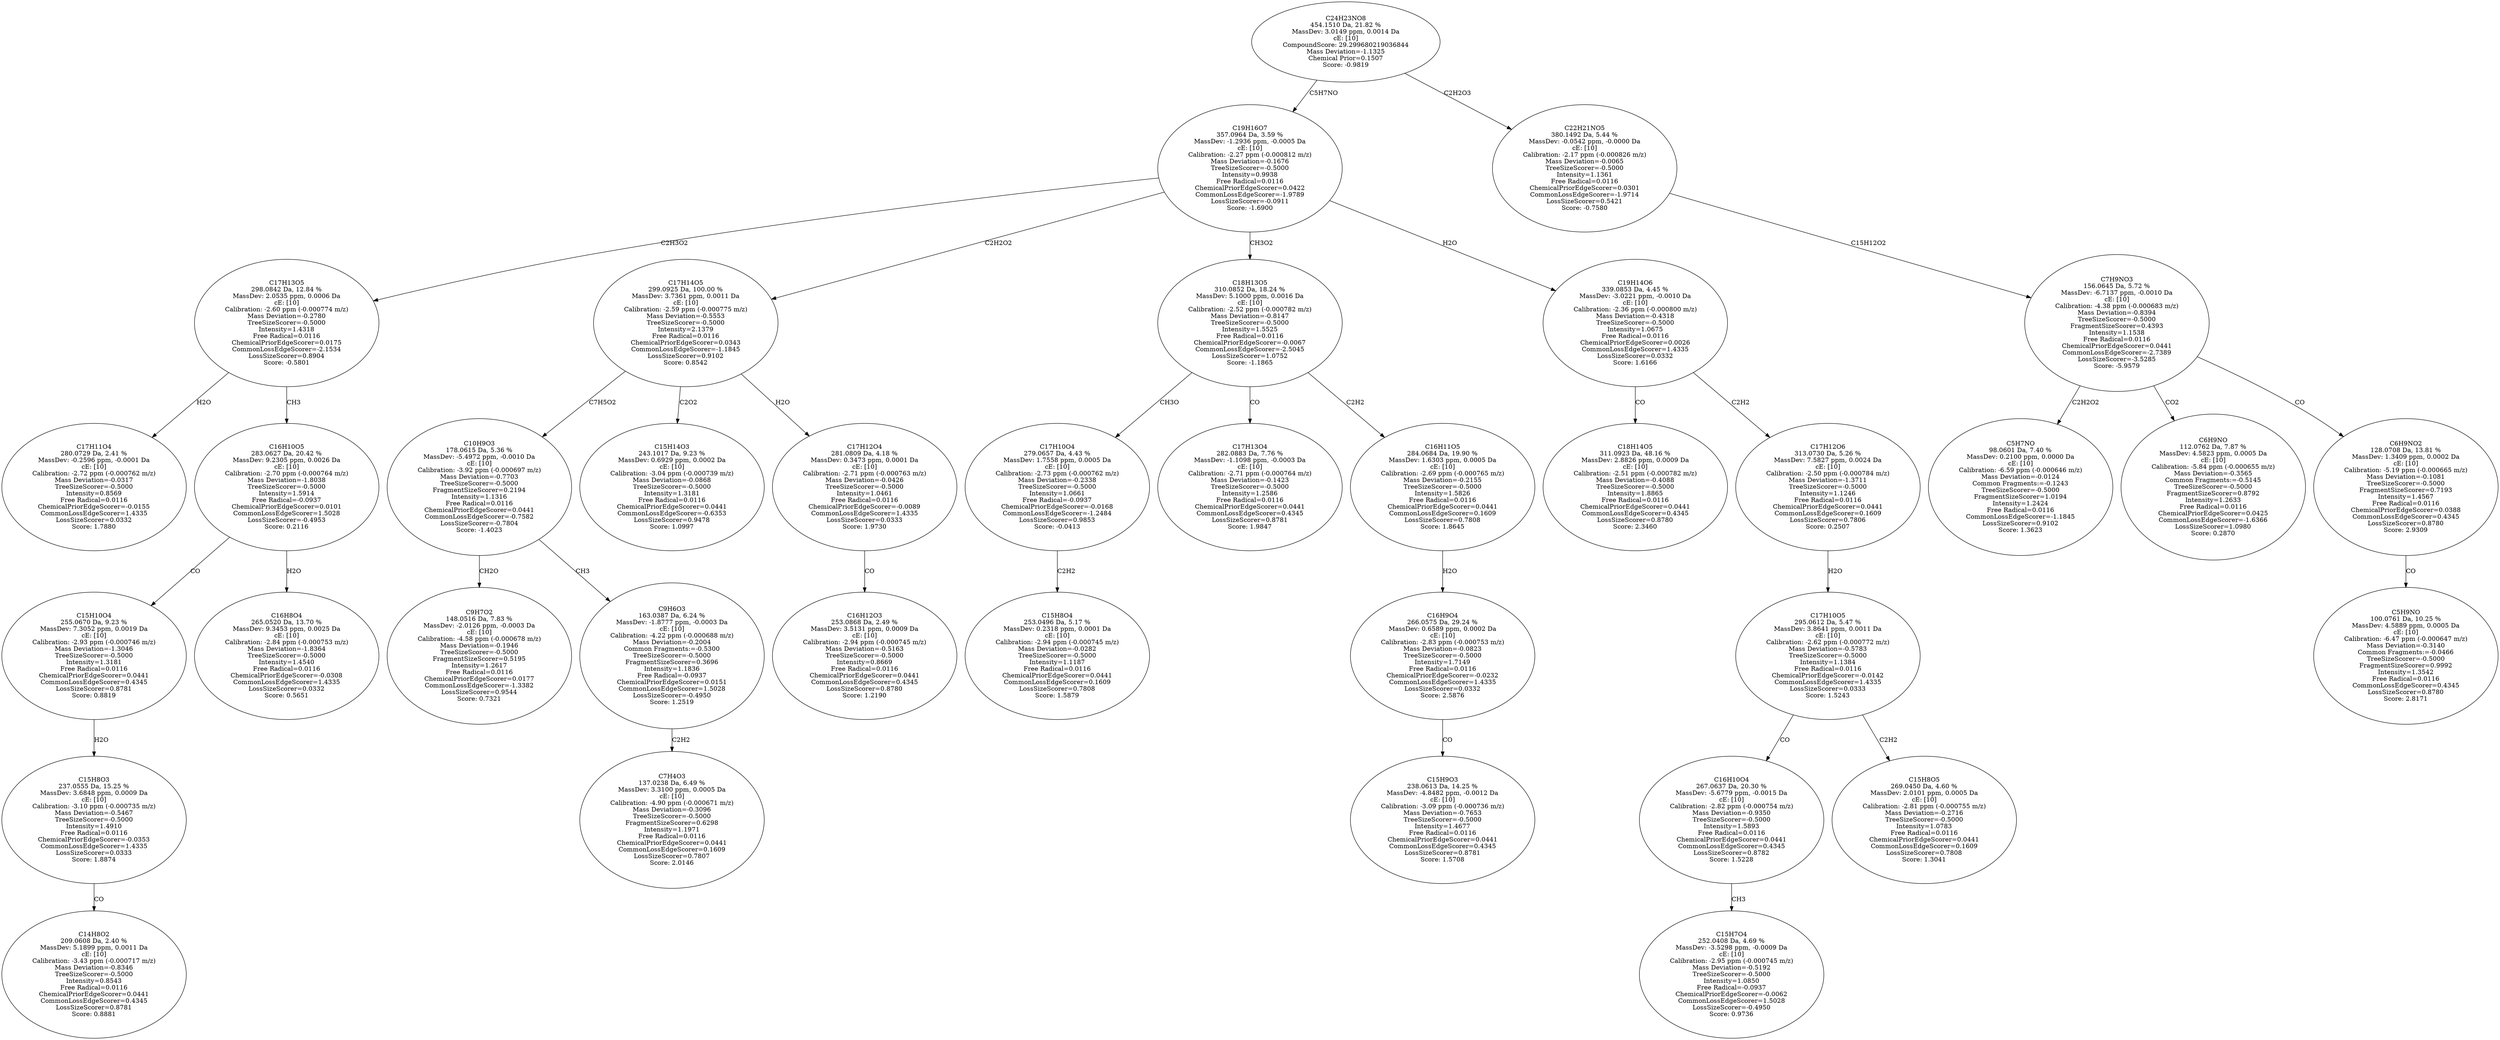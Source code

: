 strict digraph {
v1 [label="C17H11O4\n280.0729 Da, 2.41 %\nMassDev: -0.2596 ppm, -0.0001 Da\ncE: [10]\nCalibration: -2.72 ppm (-0.000762 m/z)\nMass Deviation=-0.0317\nTreeSizeScorer=-0.5000\nIntensity=0.8569\nFree Radical=0.0116\nChemicalPriorEdgeScorer=-0.0155\nCommonLossEdgeScorer=1.4335\nLossSizeScorer=0.0332\nScore: 1.7880"];
v2 [label="C14H8O2\n209.0608 Da, 2.40 %\nMassDev: 5.1899 ppm, 0.0011 Da\ncE: [10]\nCalibration: -3.43 ppm (-0.000717 m/z)\nMass Deviation=-0.8346\nTreeSizeScorer=-0.5000\nIntensity=0.8543\nFree Radical=0.0116\nChemicalPriorEdgeScorer=0.0441\nCommonLossEdgeScorer=0.4345\nLossSizeScorer=0.8781\nScore: 0.8881"];
v3 [label="C15H8O3\n237.0555 Da, 15.25 %\nMassDev: 3.6848 ppm, 0.0009 Da\ncE: [10]\nCalibration: -3.10 ppm (-0.000735 m/z)\nMass Deviation=-0.5467\nTreeSizeScorer=-0.5000\nIntensity=1.4910\nFree Radical=0.0116\nChemicalPriorEdgeScorer=-0.0353\nCommonLossEdgeScorer=1.4335\nLossSizeScorer=0.0333\nScore: 1.8874"];
v4 [label="C15H10O4\n255.0670 Da, 9.23 %\nMassDev: 7.3052 ppm, 0.0019 Da\ncE: [10]\nCalibration: -2.93 ppm (-0.000746 m/z)\nMass Deviation=-1.3046\nTreeSizeScorer=-0.5000\nIntensity=1.3181\nFree Radical=0.0116\nChemicalPriorEdgeScorer=0.0441\nCommonLossEdgeScorer=0.4345\nLossSizeScorer=0.8781\nScore: 0.8819"];
v5 [label="C16H8O4\n265.0520 Da, 13.70 %\nMassDev: 9.3453 ppm, 0.0025 Da\ncE: [10]\nCalibration: -2.84 ppm (-0.000753 m/z)\nMass Deviation=-1.8364\nTreeSizeScorer=-0.5000\nIntensity=1.4540\nFree Radical=0.0116\nChemicalPriorEdgeScorer=-0.0308\nCommonLossEdgeScorer=1.4335\nLossSizeScorer=0.0332\nScore: 0.5651"];
v6 [label="C16H10O5\n283.0627 Da, 20.42 %\nMassDev: 9.2305 ppm, 0.0026 Da\ncE: [10]\nCalibration: -2.70 ppm (-0.000764 m/z)\nMass Deviation=-1.8038\nTreeSizeScorer=-0.5000\nIntensity=1.5914\nFree Radical=-0.0937\nChemicalPriorEdgeScorer=0.0101\nCommonLossEdgeScorer=1.5028\nLossSizeScorer=-0.4953\nScore: 0.2116"];
v7 [label="C17H13O5\n298.0842 Da, 12.84 %\nMassDev: 2.0535 ppm, 0.0006 Da\ncE: [10]\nCalibration: -2.60 ppm (-0.000774 m/z)\nMass Deviation=-0.2780\nTreeSizeScorer=-0.5000\nIntensity=1.4318\nFree Radical=0.0116\nChemicalPriorEdgeScorer=0.0175\nCommonLossEdgeScorer=-2.1534\nLossSizeScorer=0.8904\nScore: -0.5801"];
v8 [label="C9H7O2\n148.0516 Da, 7.83 %\nMassDev: -2.0126 ppm, -0.0003 Da\ncE: [10]\nCalibration: -4.58 ppm (-0.000678 m/z)\nMass Deviation=-0.1946\nTreeSizeScorer=-0.5000\nFragmentSizeScorer=0.5195\nIntensity=1.2617\nFree Radical=0.0116\nChemicalPriorEdgeScorer=0.0177\nCommonLossEdgeScorer=-1.3382\nLossSizeScorer=0.9544\nScore: 0.7321"];
v9 [label="C7H4O3\n137.0238 Da, 6.49 %\nMassDev: 3.3100 ppm, 0.0005 Da\ncE: [10]\nCalibration: -4.90 ppm (-0.000671 m/z)\nMass Deviation=-0.3096\nTreeSizeScorer=-0.5000\nFragmentSizeScorer=0.6298\nIntensity=1.1971\nFree Radical=0.0116\nChemicalPriorEdgeScorer=0.0441\nCommonLossEdgeScorer=0.1609\nLossSizeScorer=0.7807\nScore: 2.0146"];
v10 [label="C9H6O3\n163.0387 Da, 6.24 %\nMassDev: -1.8777 ppm, -0.0003 Da\ncE: [10]\nCalibration: -4.22 ppm (-0.000688 m/z)\nMass Deviation=-0.2004\nCommon Fragments:=-0.5300\nTreeSizeScorer=-0.5000\nFragmentSizeScorer=0.3696\nIntensity=1.1836\nFree Radical=-0.0937\nChemicalPriorEdgeScorer=0.0151\nCommonLossEdgeScorer=1.5028\nLossSizeScorer=-0.4950\nScore: 1.2519"];
v11 [label="C10H9O3\n178.0615 Da, 5.36 %\nMassDev: -5.4972 ppm, -0.0010 Da\ncE: [10]\nCalibration: -3.92 ppm (-0.000697 m/z)\nMass Deviation=-0.7703\nTreeSizeScorer=-0.5000\nFragmentSizeScorer=0.2194\nIntensity=1.1316\nFree Radical=0.0116\nChemicalPriorEdgeScorer=0.0441\nCommonLossEdgeScorer=-0.7582\nLossSizeScorer=-0.7804\nScore: -1.4023"];
v12 [label="C15H14O3\n243.1017 Da, 9.23 %\nMassDev: 0.6929 ppm, 0.0002 Da\ncE: [10]\nCalibration: -3.04 ppm (-0.000739 m/z)\nMass Deviation=-0.0868\nTreeSizeScorer=-0.5000\nIntensity=1.3181\nFree Radical=0.0116\nChemicalPriorEdgeScorer=0.0441\nCommonLossEdgeScorer=-0.6353\nLossSizeScorer=0.9478\nScore: 1.0997"];
v13 [label="C16H12O3\n253.0868 Da, 2.49 %\nMassDev: 3.5131 ppm, 0.0009 Da\ncE: [10]\nCalibration: -2.94 ppm (-0.000745 m/z)\nMass Deviation=-0.5163\nTreeSizeScorer=-0.5000\nIntensity=0.8669\nFree Radical=0.0116\nChemicalPriorEdgeScorer=0.0441\nCommonLossEdgeScorer=0.4345\nLossSizeScorer=0.8780\nScore: 1.2190"];
v14 [label="C17H12O4\n281.0809 Da, 4.18 %\nMassDev: 0.3473 ppm, 0.0001 Da\ncE: [10]\nCalibration: -2.71 ppm (-0.000763 m/z)\nMass Deviation=-0.0426\nTreeSizeScorer=-0.5000\nIntensity=1.0461\nFree Radical=0.0116\nChemicalPriorEdgeScorer=-0.0089\nCommonLossEdgeScorer=1.4335\nLossSizeScorer=0.0333\nScore: 1.9730"];
v15 [label="C17H14O5\n299.0925 Da, 100.00 %\nMassDev: 3.7361 ppm, 0.0011 Da\ncE: [10]\nCalibration: -2.59 ppm (-0.000775 m/z)\nMass Deviation=-0.5553\nTreeSizeScorer=-0.5000\nIntensity=2.1379\nFree Radical=0.0116\nChemicalPriorEdgeScorer=0.0343\nCommonLossEdgeScorer=-1.1845\nLossSizeScorer=0.9102\nScore: 0.8542"];
v16 [label="C15H8O4\n253.0496 Da, 5.17 %\nMassDev: 0.2318 ppm, 0.0001 Da\ncE: [10]\nCalibration: -2.94 ppm (-0.000745 m/z)\nMass Deviation=-0.0282\nTreeSizeScorer=-0.5000\nIntensity=1.1187\nFree Radical=0.0116\nChemicalPriorEdgeScorer=0.0441\nCommonLossEdgeScorer=0.1609\nLossSizeScorer=0.7808\nScore: 1.5879"];
v17 [label="C17H10O4\n279.0657 Da, 4.43 %\nMassDev: 1.7558 ppm, 0.0005 Da\ncE: [10]\nCalibration: -2.73 ppm (-0.000762 m/z)\nMass Deviation=-0.2338\nTreeSizeScorer=-0.5000\nIntensity=1.0661\nFree Radical=-0.0937\nChemicalPriorEdgeScorer=-0.0168\nCommonLossEdgeScorer=-1.2484\nLossSizeScorer=0.9853\nScore: -0.0413"];
v18 [label="C17H13O4\n282.0883 Da, 7.76 %\nMassDev: -1.1098 ppm, -0.0003 Da\ncE: [10]\nCalibration: -2.71 ppm (-0.000764 m/z)\nMass Deviation=-0.1423\nTreeSizeScorer=-0.5000\nIntensity=1.2586\nFree Radical=0.0116\nChemicalPriorEdgeScorer=0.0441\nCommonLossEdgeScorer=0.4345\nLossSizeScorer=0.8781\nScore: 1.9847"];
v19 [label="C15H9O3\n238.0613 Da, 14.25 %\nMassDev: -4.8482 ppm, -0.0012 Da\ncE: [10]\nCalibration: -3.09 ppm (-0.000736 m/z)\nMass Deviation=-0.7653\nTreeSizeScorer=-0.5000\nIntensity=1.4677\nFree Radical=0.0116\nChemicalPriorEdgeScorer=0.0441\nCommonLossEdgeScorer=0.4345\nLossSizeScorer=0.8781\nScore: 1.5708"];
v20 [label="C16H9O4\n266.0575 Da, 29.24 %\nMassDev: 0.6589 ppm, 0.0002 Da\ncE: [10]\nCalibration: -2.83 ppm (-0.000753 m/z)\nMass Deviation=-0.0823\nTreeSizeScorer=-0.5000\nIntensity=1.7149\nFree Radical=0.0116\nChemicalPriorEdgeScorer=-0.0232\nCommonLossEdgeScorer=1.4335\nLossSizeScorer=0.0332\nScore: 2.5876"];
v21 [label="C16H11O5\n284.0684 Da, 19.90 %\nMassDev: 1.6303 ppm, 0.0005 Da\ncE: [10]\nCalibration: -2.69 ppm (-0.000765 m/z)\nMass Deviation=-0.2155\nTreeSizeScorer=-0.5000\nIntensity=1.5826\nFree Radical=0.0116\nChemicalPriorEdgeScorer=0.0441\nCommonLossEdgeScorer=0.1609\nLossSizeScorer=0.7808\nScore: 1.8645"];
v22 [label="C18H13O5\n310.0852 Da, 18.24 %\nMassDev: 5.1000 ppm, 0.0016 Da\ncE: [10]\nCalibration: -2.52 ppm (-0.000782 m/z)\nMass Deviation=-0.8147\nTreeSizeScorer=-0.5000\nIntensity=1.5525\nFree Radical=0.0116\nChemicalPriorEdgeScorer=-0.0067\nCommonLossEdgeScorer=-2.5045\nLossSizeScorer=1.0752\nScore: -1.1865"];
v23 [label="C18H14O5\n311.0923 Da, 48.16 %\nMassDev: 2.8826 ppm, 0.0009 Da\ncE: [10]\nCalibration: -2.51 ppm (-0.000782 m/z)\nMass Deviation=-0.4088\nTreeSizeScorer=-0.5000\nIntensity=1.8865\nFree Radical=0.0116\nChemicalPriorEdgeScorer=0.0441\nCommonLossEdgeScorer=0.4345\nLossSizeScorer=0.8780\nScore: 2.3460"];
v24 [label="C15H7O4\n252.0408 Da, 4.69 %\nMassDev: -3.5298 ppm, -0.0009 Da\ncE: [10]\nCalibration: -2.95 ppm (-0.000745 m/z)\nMass Deviation=-0.5192\nTreeSizeScorer=-0.5000\nIntensity=1.0850\nFree Radical=-0.0937\nChemicalPriorEdgeScorer=-0.0062\nCommonLossEdgeScorer=1.5028\nLossSizeScorer=-0.4950\nScore: 0.9736"];
v25 [label="C16H10O4\n267.0637 Da, 20.30 %\nMassDev: -5.6779 ppm, -0.0015 Da\ncE: [10]\nCalibration: -2.82 ppm (-0.000754 m/z)\nMass Deviation=-0.9350\nTreeSizeScorer=-0.5000\nIntensity=1.5893\nFree Radical=0.0116\nChemicalPriorEdgeScorer=0.0441\nCommonLossEdgeScorer=0.4345\nLossSizeScorer=0.8782\nScore: 1.5228"];
v26 [label="C15H8O5\n269.0450 Da, 4.60 %\nMassDev: 2.0101 ppm, 0.0005 Da\ncE: [10]\nCalibration: -2.81 ppm (-0.000755 m/z)\nMass Deviation=-0.2716\nTreeSizeScorer=-0.5000\nIntensity=1.0783\nFree Radical=0.0116\nChemicalPriorEdgeScorer=0.0441\nCommonLossEdgeScorer=0.1609\nLossSizeScorer=0.7808\nScore: 1.3041"];
v27 [label="C17H10O5\n295.0612 Da, 5.47 %\nMassDev: 3.8641 ppm, 0.0011 Da\ncE: [10]\nCalibration: -2.62 ppm (-0.000772 m/z)\nMass Deviation=-0.5783\nTreeSizeScorer=-0.5000\nIntensity=1.1384\nFree Radical=0.0116\nChemicalPriorEdgeScorer=-0.0142\nCommonLossEdgeScorer=1.4335\nLossSizeScorer=0.0333\nScore: 1.5243"];
v28 [label="C17H12O6\n313.0730 Da, 5.26 %\nMassDev: 7.5827 ppm, 0.0024 Da\ncE: [10]\nCalibration: -2.50 ppm (-0.000784 m/z)\nMass Deviation=-1.3711\nTreeSizeScorer=-0.5000\nIntensity=1.1246\nFree Radical=0.0116\nChemicalPriorEdgeScorer=0.0441\nCommonLossEdgeScorer=0.1609\nLossSizeScorer=0.7806\nScore: 0.2507"];
v29 [label="C19H14O6\n339.0853 Da, 4.45 %\nMassDev: -3.0221 ppm, -0.0010 Da\ncE: [10]\nCalibration: -2.36 ppm (-0.000800 m/z)\nMass Deviation=-0.4318\nTreeSizeScorer=-0.5000\nIntensity=1.0675\nFree Radical=0.0116\nChemicalPriorEdgeScorer=0.0026\nCommonLossEdgeScorer=1.4335\nLossSizeScorer=0.0332\nScore: 1.6166"];
v30 [label="C19H16O7\n357.0964 Da, 3.59 %\nMassDev: -1.2936 ppm, -0.0005 Da\ncE: [10]\nCalibration: -2.27 ppm (-0.000812 m/z)\nMass Deviation=-0.1676\nTreeSizeScorer=-0.5000\nIntensity=0.9938\nFree Radical=0.0116\nChemicalPriorEdgeScorer=0.0422\nCommonLossEdgeScorer=-1.9789\nLossSizeScorer=-0.0911\nScore: -1.6900"];
v31 [label="C5H7NO\n98.0601 Da, 7.40 %\nMassDev: 0.2100 ppm, 0.0000 Da\ncE: [10]\nCalibration: -6.59 ppm (-0.000646 m/z)\nMass Deviation=-0.0124\nCommon Fragments:=-0.1243\nTreeSizeScorer=-0.5000\nFragmentSizeScorer=1.0194\nIntensity=1.2424\nFree Radical=0.0116\nCommonLossEdgeScorer=-1.1845\nLossSizeScorer=0.9102\nScore: 1.3623"];
v32 [label="C6H9NO\n112.0762 Da, 7.87 %\nMassDev: 4.5823 ppm, 0.0005 Da\ncE: [10]\nCalibration: -5.84 ppm (-0.000655 m/z)\nMass Deviation=-0.3565\nCommon Fragments:=-0.5145\nTreeSizeScorer=-0.5000\nFragmentSizeScorer=0.8792\nIntensity=1.2633\nFree Radical=0.0116\nChemicalPriorEdgeScorer=0.0425\nCommonLossEdgeScorer=-1.6366\nLossSizeScorer=1.0980\nScore: 0.2870"];
v33 [label="C5H9NO\n100.0761 Da, 10.25 %\nMassDev: 4.5889 ppm, 0.0005 Da\ncE: [10]\nCalibration: -6.47 ppm (-0.000647 m/z)\nMass Deviation=-0.3140\nCommon Fragments:=-0.0466\nTreeSizeScorer=-0.5000\nFragmentSizeScorer=0.9992\nIntensity=1.3542\nFree Radical=0.0116\nCommonLossEdgeScorer=0.4345\nLossSizeScorer=0.8780\nScore: 2.8171"];
v34 [label="C6H9NO2\n128.0708 Da, 13.81 %\nMassDev: 1.3409 ppm, 0.0002 Da\ncE: [10]\nCalibration: -5.19 ppm (-0.000665 m/z)\nMass Deviation=-0.1081\nTreeSizeScorer=-0.5000\nFragmentSizeScorer=0.7193\nIntensity=1.4567\nFree Radical=0.0116\nChemicalPriorEdgeScorer=0.0388\nCommonLossEdgeScorer=0.4345\nLossSizeScorer=0.8780\nScore: 2.9309"];
v35 [label="C7H9NO3\n156.0645 Da, 5.72 %\nMassDev: -6.7137 ppm, -0.0010 Da\ncE: [10]\nCalibration: -4.38 ppm (-0.000683 m/z)\nMass Deviation=-0.8394\nTreeSizeScorer=-0.5000\nFragmentSizeScorer=0.4393\nIntensity=1.1538\nFree Radical=0.0116\nChemicalPriorEdgeScorer=0.0441\nCommonLossEdgeScorer=-2.7389\nLossSizeScorer=-3.5285\nScore: -5.9579"];
v36 [label="C22H21NO5\n380.1492 Da, 5.44 %\nMassDev: -0.0542 ppm, -0.0000 Da\ncE: [10]\nCalibration: -2.17 ppm (-0.000826 m/z)\nMass Deviation=-0.0065\nTreeSizeScorer=-0.5000\nIntensity=1.1361\nFree Radical=0.0116\nChemicalPriorEdgeScorer=0.0301\nCommonLossEdgeScorer=-1.9714\nLossSizeScorer=0.5421\nScore: -0.7580"];
v37 [label="C24H23NO8\n454.1510 Da, 21.82 %\nMassDev: 3.0149 ppm, 0.0014 Da\ncE: [10]\nCompoundScore: 29.299680219036844\nMass Deviation=-1.1325\nChemical Prior=0.1507\nScore: -0.9819"];
v7 -> v1 [label="H2O"];
v3 -> v2 [label="CO"];
v4 -> v3 [label="H2O"];
v6 -> v4 [label="CO"];
v6 -> v5 [label="H2O"];
v7 -> v6 [label="CH3"];
v30 -> v7 [label="C2H3O2"];
v11 -> v8 [label="CH2O"];
v10 -> v9 [label="C2H2"];
v11 -> v10 [label="CH3"];
v15 -> v11 [label="C7H5O2"];
v15 -> v12 [label="C2O2"];
v14 -> v13 [label="CO"];
v15 -> v14 [label="H2O"];
v30 -> v15 [label="C2H2O2"];
v17 -> v16 [label="C2H2"];
v22 -> v17 [label="CH3O"];
v22 -> v18 [label="CO"];
v20 -> v19 [label="CO"];
v21 -> v20 [label="H2O"];
v22 -> v21 [label="C2H2"];
v30 -> v22 [label="CH3O2"];
v29 -> v23 [label="CO"];
v25 -> v24 [label="CH3"];
v27 -> v25 [label="CO"];
v27 -> v26 [label="C2H2"];
v28 -> v27 [label="H2O"];
v29 -> v28 [label="C2H2"];
v30 -> v29 [label="H2O"];
v37 -> v30 [label="C5H7NO"];
v35 -> v31 [label="C2H2O2"];
v35 -> v32 [label="CO2"];
v34 -> v33 [label="CO"];
v35 -> v34 [label="CO"];
v36 -> v35 [label="C15H12O2"];
v37 -> v36 [label="C2H2O3"];
}